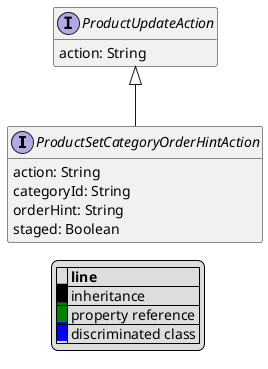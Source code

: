 @startuml

hide empty fields
hide empty methods
legend
|= |= line |
|<back:black>   </back>| inheritance |
|<back:green>   </back>| property reference |
|<back:blue>   </back>| discriminated class |
endlegend
interface ProductSetCategoryOrderHintAction [[ProductSetCategoryOrderHintAction.svg]] extends ProductUpdateAction {
    action: String
    categoryId: String
    orderHint: String
    staged: Boolean
}
interface ProductUpdateAction [[ProductUpdateAction.svg]]  {
    action: String
}





@enduml

